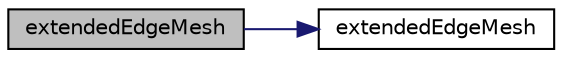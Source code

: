 digraph "extendedEdgeMesh"
{
  bgcolor="transparent";
  edge [fontname="Helvetica",fontsize="10",labelfontname="Helvetica",labelfontsize="10"];
  node [fontname="Helvetica",fontsize="10",shape=record];
  rankdir="LR";
  Node314 [label="extendedEdgeMesh",height=0.2,width=0.4,color="black", fillcolor="grey75", style="filled", fontcolor="black"];
  Node314 -> Node315 [color="midnightblue",fontsize="10",style="solid",fontname="Helvetica"];
  Node315 [label="extendedEdgeMesh",height=0.2,width=0.4,color="black",URL="$a22549.html#a16ecd6f0225623583777d62d0026d3b8",tooltip="Construct null. "];
}
